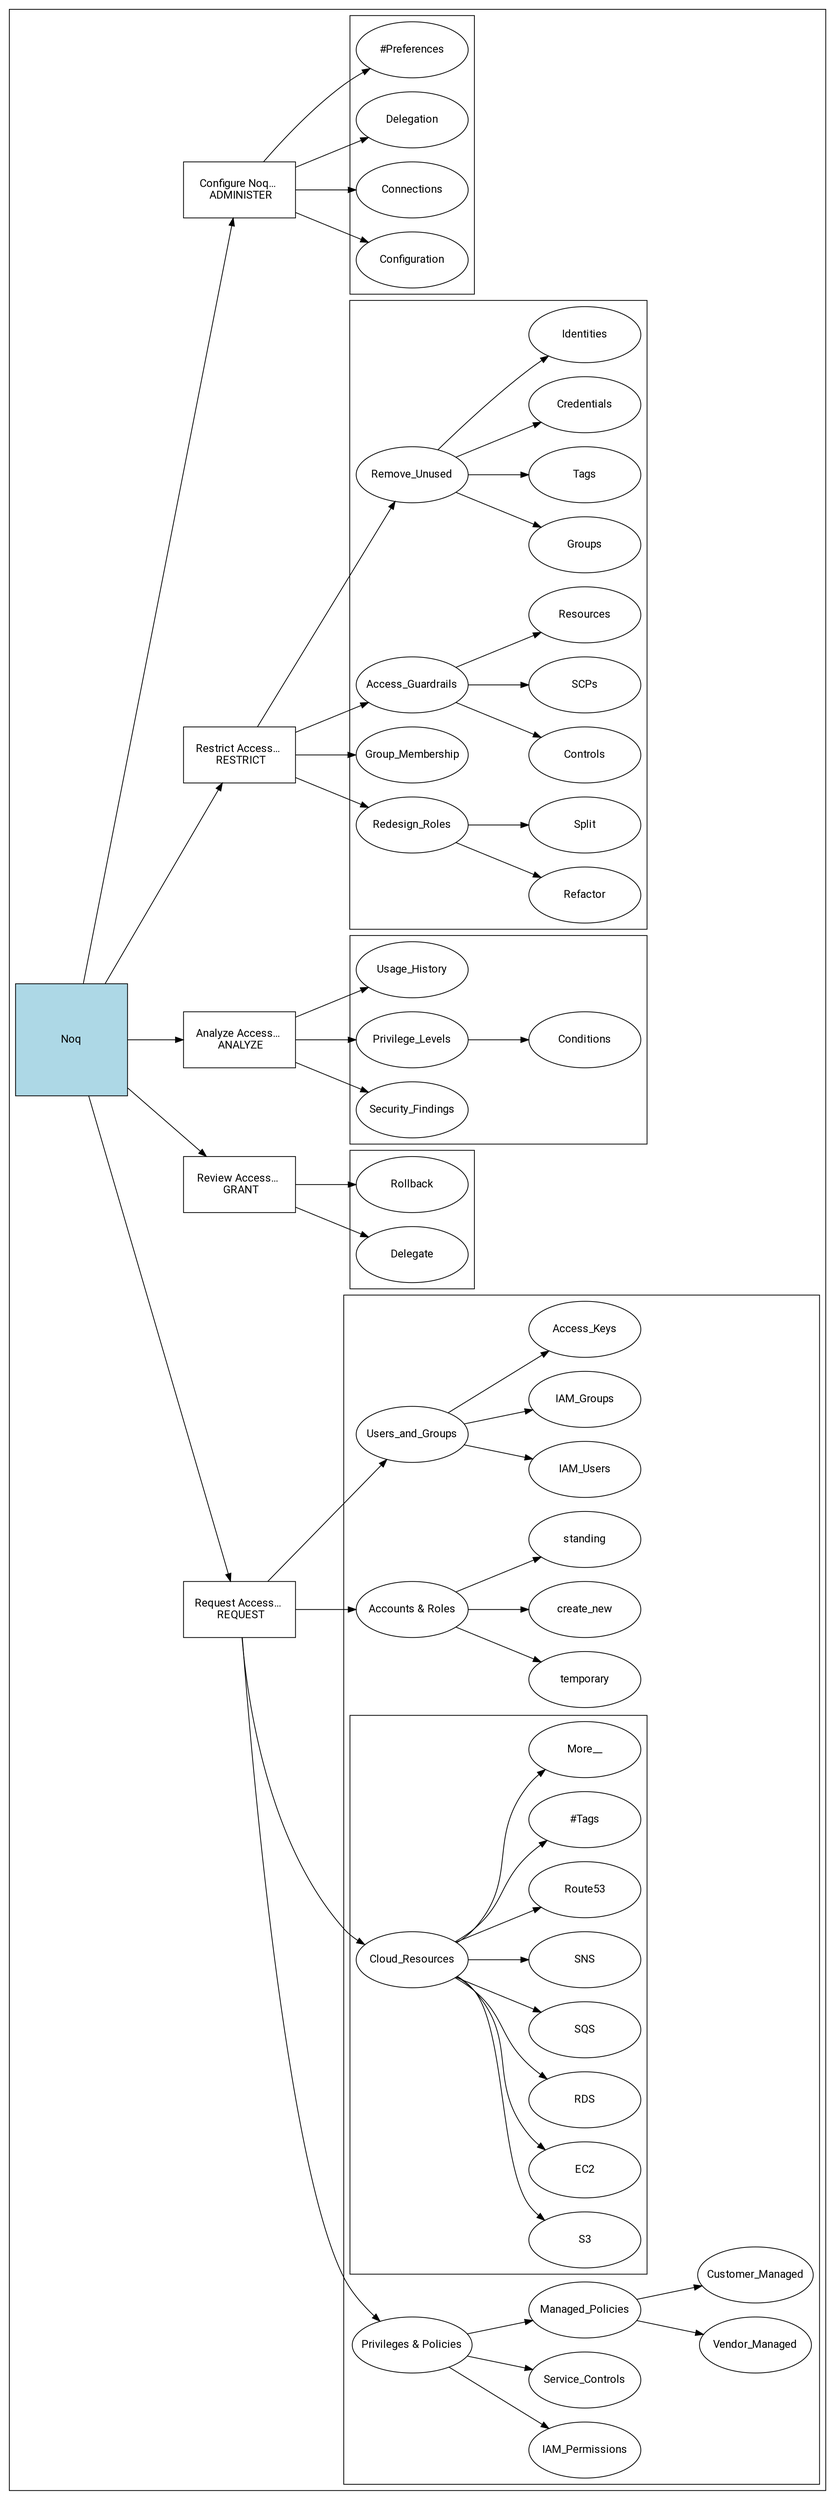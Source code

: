 digraph {
    rankdir="LR"
    ranksep=1
#   splines="ortho"

    node[width=2, height=1, fontname="Roboto"];
    #edge[headport=w]

    Noq [shape="square" style="filled" fillcolor="lightblue"]
    Privileges [label="Privileges & Policies"]

subgraph cluster_Noq {
    Ask         [label="Request Access… \n REQUEST" shape=rect]
    Approve     [label="Review Access… \n GRANT" shape=rect]
    Analyze     [label="Analyze Access… \n ANALYZE" shape=rect]
    Restrict    [label="Restrict Access… \n RESTRICT" shape=rect]
    Administer  [label="Configure Noq… \n ADMINISTER" shape=rect]
    Noq -> Ask          [lhead="cluster_Ask"; label="\n\n\n"]
    Noq -> Approve      [lhead="cluster_Approve"; label="\n\n\n"]
    Noq -> Analyze      [lhead="cluster_Analyze"; label="\n\n\n"]
    Noq -> Restrict     [lhead="cluster_Restrict"; label="\n\n\n"]
    Noq -> Administer   [lhead="cluster_Administer"; label="\n\n\n"]
    {rank=same Ask Approve Analyze Restrict Administer}

subgraph cluster_Approve {
    Approve -> Delegate
    Approve -> Rollback
}
subgraph cluster_Ask {
    Ask -> Cloud_Resources
    Ask -> "Accounts & Roles" -> {standing temporary create_new}
    Ask -> Privileges
    Ask -> Users_and_Groups
    Users_and_Groups -> Access_Keys
    Users_and_Groups -> IAM_Users
    Users_and_Groups -> IAM_Groups

    Privileges -> Managed_Policies
    Managed_Policies -> Vendor_Managed
    Managed_Policies -> Customer_Managed
    Privileges -> IAM_Permissions
    Privileges -> Service_Controls

 subgraph cluster_CR {
    Cloud_Resources -> S3
    Cloud_Resources -> EC2
    Cloud_Resources -> RDS
    Cloud_Resources -> SQS
    Cloud_Resources -> SNS
    Cloud_Resources -> Route53
    Cloud_Resources -> "#Tags"
    Cloud_Resources -> More__
}
}

 subgraph cluster_Analyze {
    Analyze -> Security_Findings
    Analyze -> Privilege_Levels -> Conditions
    Analyze -> Usage_History
 }
 subgraph cluster_Restrict {
    Restrict -> Redesign_Roles -> {Refactor Split}
    Restrict -> Group_Membership
    Restrict -> Access_Guardrails -> {SCPs Resources Controls}
    Restrict -> Remove_Unused->{Identities Groups Tags Credentials}
}

subgraph cluster_Administer {
    Administer -> Configuration
    Administer -> Connections
    Administer -> Delegation
    Administer -> "#Preferences"
}
}
}